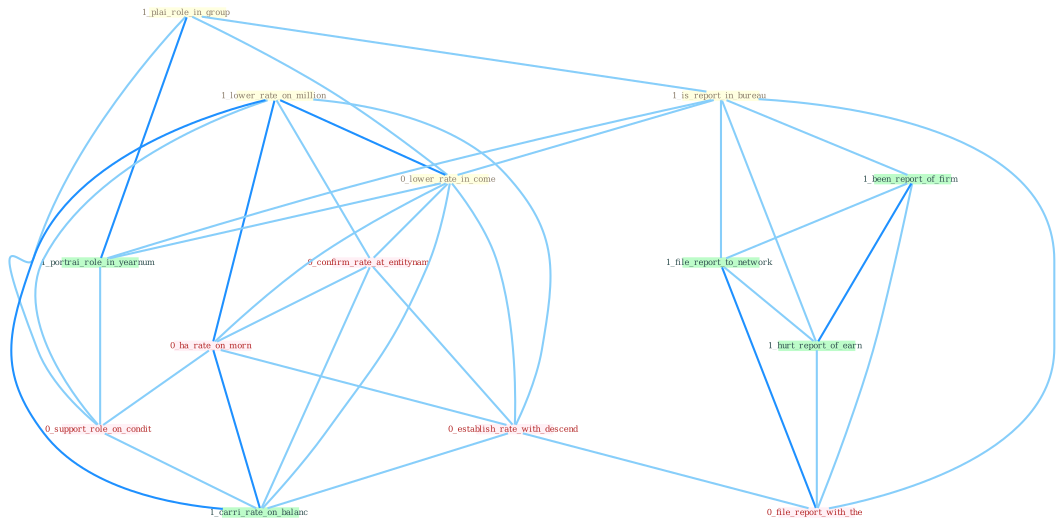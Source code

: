 Graph G{ 
    node
    [shape=polygon,style=filled,width=.5,height=.06,color="#BDFCC9",fixedsize=true,fontsize=4,
    fontcolor="#2f4f4f"];
    {node
    [color="#ffffe0", fontcolor="#8b7d6b"] "1_plai_role_in_group " "1_lower_rate_on_million " "1_is_report_in_bureau " "0_lower_rate_in_come "}
{node [color="#fff0f5", fontcolor="#b22222"] "0_confirm_rate_at_entitynam " "0_ha_rate_on_morn " "0_support_role_on_condit " "0_establish_rate_with_descend " "0_file_report_with_the "}
edge [color="#B0E2FF"];

	"1_plai_role_in_group " -- "1_is_report_in_bureau " [w="1", color="#87cefa" ];
	"1_plai_role_in_group " -- "0_lower_rate_in_come " [w="1", color="#87cefa" ];
	"1_plai_role_in_group " -- "1_portrai_role_in_yearnum " [w="2", color="#1e90ff" , len=0.8];
	"1_plai_role_in_group " -- "0_support_role_on_condit " [w="1", color="#87cefa" ];
	"1_lower_rate_on_million " -- "0_lower_rate_in_come " [w="2", color="#1e90ff" , len=0.8];
	"1_lower_rate_on_million " -- "0_confirm_rate_at_entitynam " [w="1", color="#87cefa" ];
	"1_lower_rate_on_million " -- "0_ha_rate_on_morn " [w="2", color="#1e90ff" , len=0.8];
	"1_lower_rate_on_million " -- "0_support_role_on_condit " [w="1", color="#87cefa" ];
	"1_lower_rate_on_million " -- "0_establish_rate_with_descend " [w="1", color="#87cefa" ];
	"1_lower_rate_on_million " -- "1_carri_rate_on_balanc " [w="2", color="#1e90ff" , len=0.8];
	"1_is_report_in_bureau " -- "0_lower_rate_in_come " [w="1", color="#87cefa" ];
	"1_is_report_in_bureau " -- "1_been_report_of_firm " [w="1", color="#87cefa" ];
	"1_is_report_in_bureau " -- "1_file_report_to_network " [w="1", color="#87cefa" ];
	"1_is_report_in_bureau " -- "1_portrai_role_in_yearnum " [w="1", color="#87cefa" ];
	"1_is_report_in_bureau " -- "1_hurt_report_of_earn " [w="1", color="#87cefa" ];
	"1_is_report_in_bureau " -- "0_file_report_with_the " [w="1", color="#87cefa" ];
	"0_lower_rate_in_come " -- "0_confirm_rate_at_entitynam " [w="1", color="#87cefa" ];
	"0_lower_rate_in_come " -- "1_portrai_role_in_yearnum " [w="1", color="#87cefa" ];
	"0_lower_rate_in_come " -- "0_ha_rate_on_morn " [w="1", color="#87cefa" ];
	"0_lower_rate_in_come " -- "0_establish_rate_with_descend " [w="1", color="#87cefa" ];
	"0_lower_rate_in_come " -- "1_carri_rate_on_balanc " [w="1", color="#87cefa" ];
	"0_confirm_rate_at_entitynam " -- "0_ha_rate_on_morn " [w="1", color="#87cefa" ];
	"0_confirm_rate_at_entitynam " -- "0_establish_rate_with_descend " [w="1", color="#87cefa" ];
	"0_confirm_rate_at_entitynam " -- "1_carri_rate_on_balanc " [w="1", color="#87cefa" ];
	"1_been_report_of_firm " -- "1_file_report_to_network " [w="1", color="#87cefa" ];
	"1_been_report_of_firm " -- "1_hurt_report_of_earn " [w="2", color="#1e90ff" , len=0.8];
	"1_been_report_of_firm " -- "0_file_report_with_the " [w="1", color="#87cefa" ];
	"1_file_report_to_network " -- "1_hurt_report_of_earn " [w="1", color="#87cefa" ];
	"1_file_report_to_network " -- "0_file_report_with_the " [w="2", color="#1e90ff" , len=0.8];
	"1_portrai_role_in_yearnum " -- "0_support_role_on_condit " [w="1", color="#87cefa" ];
	"0_ha_rate_on_morn " -- "0_support_role_on_condit " [w="1", color="#87cefa" ];
	"0_ha_rate_on_morn " -- "0_establish_rate_with_descend " [w="1", color="#87cefa" ];
	"0_ha_rate_on_morn " -- "1_carri_rate_on_balanc " [w="2", color="#1e90ff" , len=0.8];
	"1_hurt_report_of_earn " -- "0_file_report_with_the " [w="1", color="#87cefa" ];
	"0_support_role_on_condit " -- "1_carri_rate_on_balanc " [w="1", color="#87cefa" ];
	"0_establish_rate_with_descend " -- "1_carri_rate_on_balanc " [w="1", color="#87cefa" ];
	"0_establish_rate_with_descend " -- "0_file_report_with_the " [w="1", color="#87cefa" ];
}